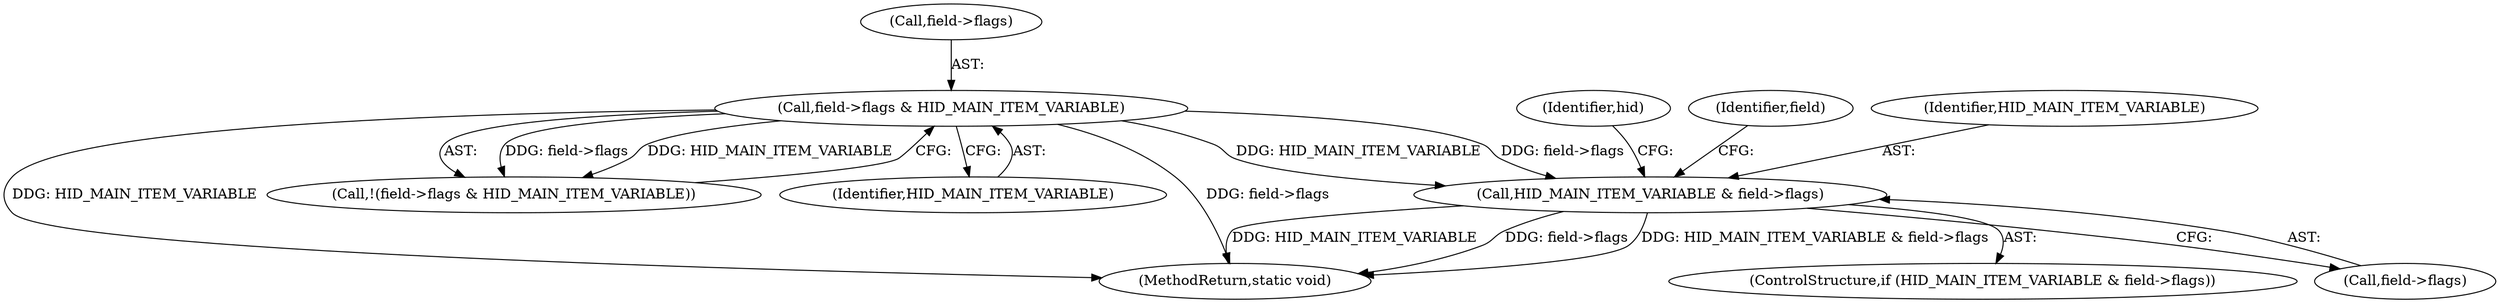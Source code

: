 digraph "0_linux_50220dead1650609206efe91f0cc116132d59b3f@pointer" {
"1000246" [label="(Call,HID_MAIN_ITEM_VARIABLE & field->flags)"];
"1000192" [label="(Call,field->flags & HID_MAIN_ITEM_VARIABLE)"];
"1000404" [label="(MethodReturn,static void)"];
"1000193" [label="(Call,field->flags)"];
"1000246" [label="(Call,HID_MAIN_ITEM_VARIABLE & field->flags)"];
"1000253" [label="(Identifier,hid)"];
"1000245" [label="(ControlStructure,if (HID_MAIN_ITEM_VARIABLE & field->flags))"];
"1000191" [label="(Call,!(field->flags & HID_MAIN_ITEM_VARIABLE))"];
"1000196" [label="(Identifier,HID_MAIN_ITEM_VARIABLE)"];
"1000248" [label="(Call,field->flags)"];
"1000271" [label="(Identifier,field)"];
"1000192" [label="(Call,field->flags & HID_MAIN_ITEM_VARIABLE)"];
"1000247" [label="(Identifier,HID_MAIN_ITEM_VARIABLE)"];
"1000246" -> "1000245"  [label="AST: "];
"1000246" -> "1000248"  [label="CFG: "];
"1000247" -> "1000246"  [label="AST: "];
"1000248" -> "1000246"  [label="AST: "];
"1000253" -> "1000246"  [label="CFG: "];
"1000271" -> "1000246"  [label="CFG: "];
"1000246" -> "1000404"  [label="DDG: field->flags"];
"1000246" -> "1000404"  [label="DDG: HID_MAIN_ITEM_VARIABLE & field->flags"];
"1000246" -> "1000404"  [label="DDG: HID_MAIN_ITEM_VARIABLE"];
"1000192" -> "1000246"  [label="DDG: HID_MAIN_ITEM_VARIABLE"];
"1000192" -> "1000246"  [label="DDG: field->flags"];
"1000192" -> "1000191"  [label="AST: "];
"1000192" -> "1000196"  [label="CFG: "];
"1000193" -> "1000192"  [label="AST: "];
"1000196" -> "1000192"  [label="AST: "];
"1000191" -> "1000192"  [label="CFG: "];
"1000192" -> "1000404"  [label="DDG: field->flags"];
"1000192" -> "1000404"  [label="DDG: HID_MAIN_ITEM_VARIABLE"];
"1000192" -> "1000191"  [label="DDG: field->flags"];
"1000192" -> "1000191"  [label="DDG: HID_MAIN_ITEM_VARIABLE"];
}
